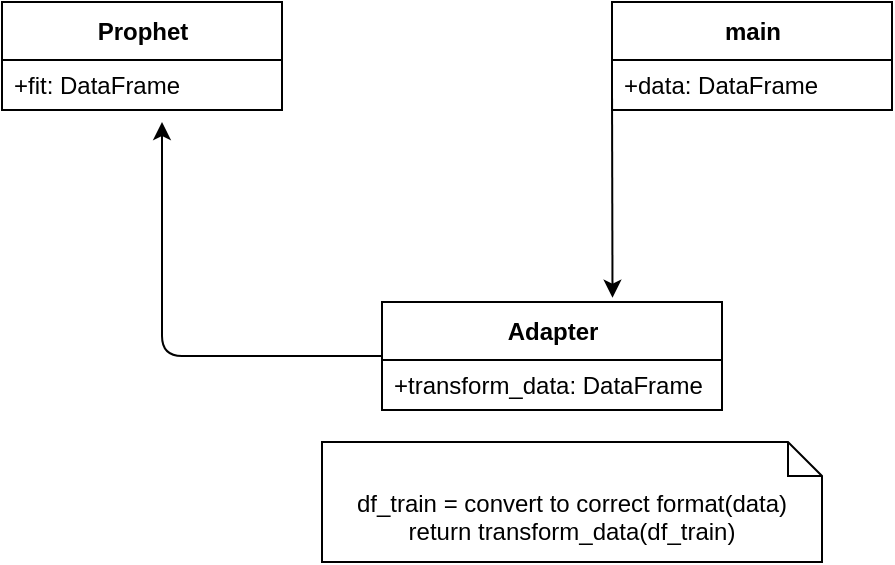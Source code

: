 <mxfile>
    <diagram id="O94ci5O-bpBkZ7q6qmpo" name="Page-1">
        <mxGraphModel dx="569" dy="647" grid="1" gridSize="10" guides="1" tooltips="1" connect="1" arrows="1" fold="1" page="1" pageScale="1" pageWidth="850" pageHeight="1100" math="0" shadow="0">
            <root>
                <mxCell id="0"/>
                <mxCell id="1" parent="0"/>
                <mxCell id="2" value="Prophet" style="swimlane;fontStyle=1;align=center;verticalAlign=middle;childLayout=stackLayout;horizontal=1;startSize=29;horizontalStack=0;resizeParent=1;resizeParentMax=0;resizeLast=0;collapsible=0;marginBottom=0;html=1;" vertex="1" parent="1">
                    <mxGeometry x="120" y="210" width="140" height="54" as="geometry"/>
                </mxCell>
                <mxCell id="4" value="+fit: DataFrame" style="text;html=1;strokeColor=none;fillColor=none;align=left;verticalAlign=middle;spacingLeft=4;spacingRight=4;overflow=hidden;rotatable=0;points=[[0,0.5],[1,0.5]];portConstraint=eastwest;" vertex="1" parent="2">
                    <mxGeometry y="29" width="140" height="25" as="geometry"/>
                </mxCell>
                <mxCell id="17" style="edgeStyle=none;html=1;exitX=0;exitY=0.5;exitDx=0;exitDy=0;" edge="1" parent="1" source="6">
                    <mxGeometry relative="1" as="geometry">
                        <mxPoint x="200" y="270" as="targetPoint"/>
                        <Array as="points">
                            <mxPoint x="200" y="387"/>
                        </Array>
                    </mxGeometry>
                </mxCell>
                <mxCell id="6" value="Adapter" style="swimlane;fontStyle=1;align=center;verticalAlign=middle;childLayout=stackLayout;horizontal=1;startSize=29;horizontalStack=0;resizeParent=1;resizeParentMax=0;resizeLast=0;collapsible=0;marginBottom=0;html=1;" vertex="1" parent="1">
                    <mxGeometry x="310" y="360" width="170" height="54" as="geometry"/>
                </mxCell>
                <mxCell id="8" value="main" style="swimlane;fontStyle=1;align=center;verticalAlign=middle;childLayout=stackLayout;horizontal=1;startSize=29;horizontalStack=0;resizeParent=1;resizeParentMax=0;resizeLast=0;collapsible=0;marginBottom=0;html=1;" vertex="1" parent="1">
                    <mxGeometry x="425" y="210" width="140" height="54" as="geometry"/>
                </mxCell>
                <mxCell id="9" value="+data: DataFrame" style="text;html=1;strokeColor=none;fillColor=none;align=left;verticalAlign=middle;spacingLeft=4;spacingRight=4;overflow=hidden;rotatable=0;points=[[0,0.5],[1,0.5]];portConstraint=eastwest;" vertex="1" parent="8">
                    <mxGeometry y="29" width="140" height="25" as="geometry"/>
                </mxCell>
                <mxCell id="15" value="df_train = convert to correct format(data)&lt;br&gt;return transform_data(df_train)" style="shape=note2;boundedLbl=1;whiteSpace=wrap;html=1;size=17;verticalAlign=top;align=center;" vertex="1" parent="1">
                    <mxGeometry x="280" y="430" width="250" height="60" as="geometry"/>
                </mxCell>
                <mxCell id="16" style="edgeStyle=none;html=1;exitX=0;exitY=0.5;exitDx=0;exitDy=0;entryX=0.678;entryY=-0.04;entryDx=0;entryDy=0;entryPerimeter=0;" edge="1" parent="1" source="9" target="6">
                    <mxGeometry relative="1" as="geometry"/>
                </mxCell>
                <mxCell id="7" value="+transform_data: DataFrame" style="text;html=1;strokeColor=none;fillColor=none;align=left;verticalAlign=middle;spacingLeft=4;spacingRight=4;overflow=hidden;rotatable=0;points=[[0,0.5],[1,0.5]];portConstraint=eastwest;" vertex="1" parent="1">
                    <mxGeometry x="310" y="389" width="170" height="25" as="geometry"/>
                </mxCell>
            </root>
        </mxGraphModel>
    </diagram>
</mxfile>